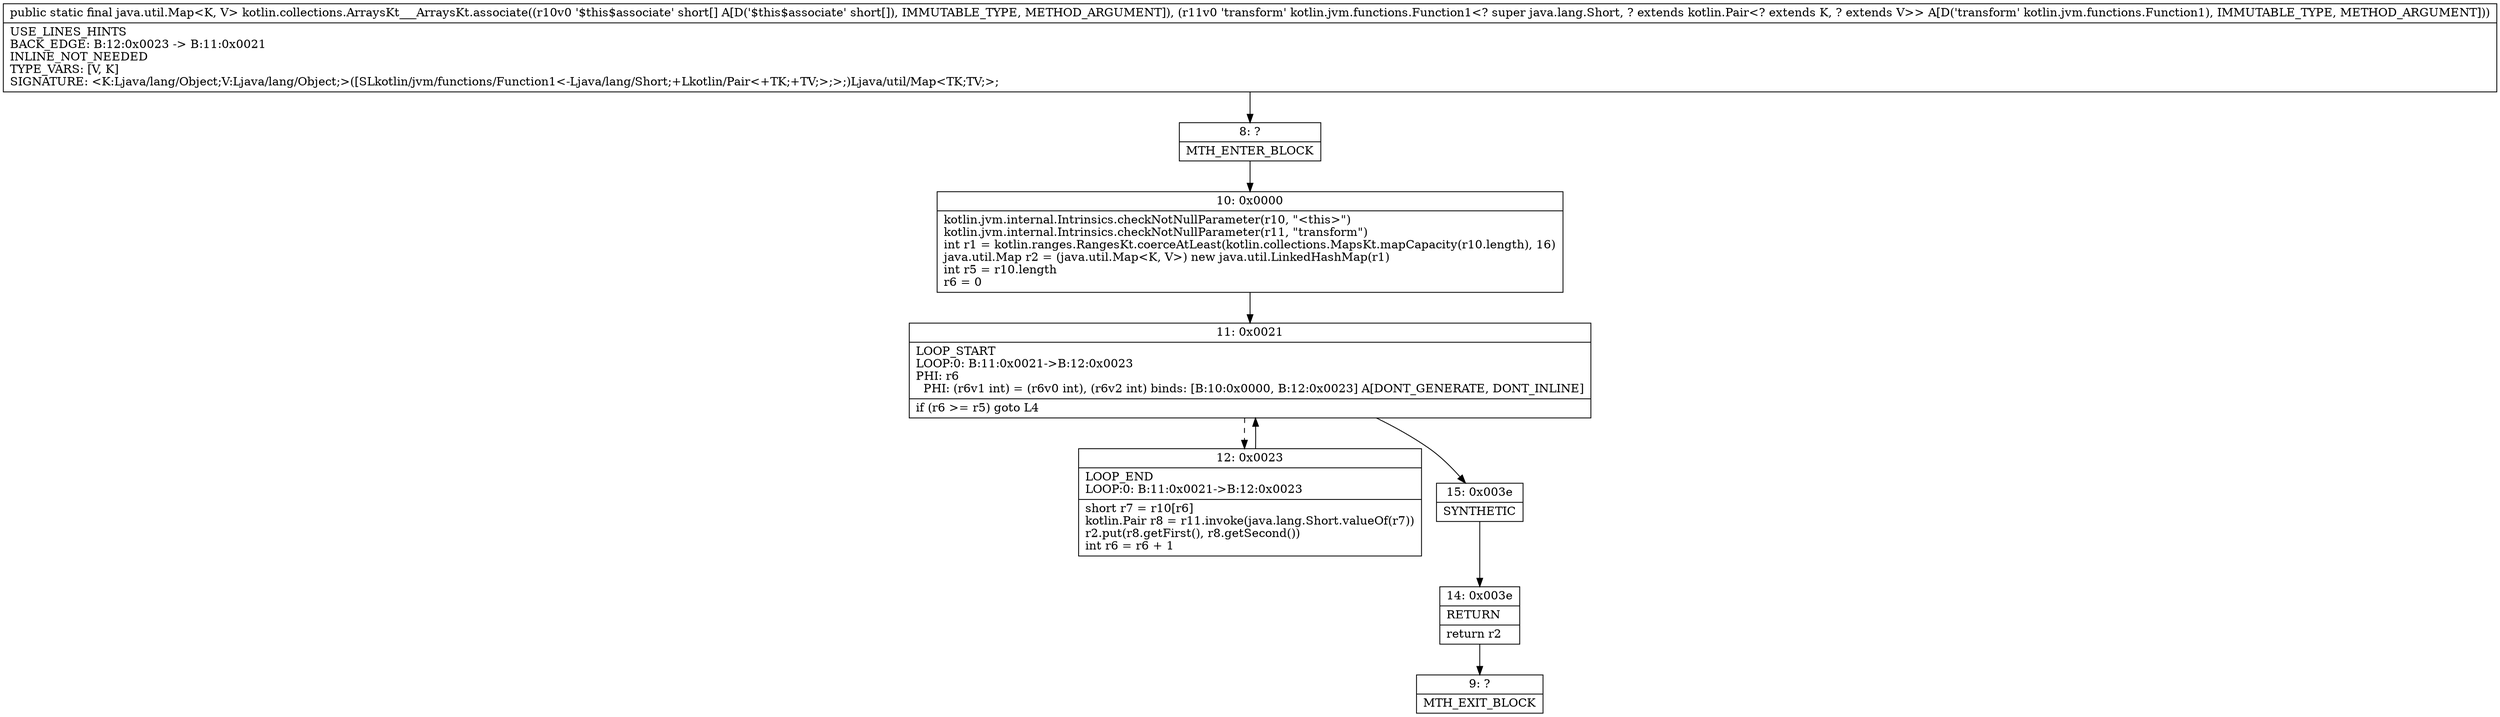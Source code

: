 digraph "CFG forkotlin.collections.ArraysKt___ArraysKt.associate([SLkotlin\/jvm\/functions\/Function1;)Ljava\/util\/Map;" {
Node_8 [shape=record,label="{8\:\ ?|MTH_ENTER_BLOCK\l}"];
Node_10 [shape=record,label="{10\:\ 0x0000|kotlin.jvm.internal.Intrinsics.checkNotNullParameter(r10, \"\<this\>\")\lkotlin.jvm.internal.Intrinsics.checkNotNullParameter(r11, \"transform\")\lint r1 = kotlin.ranges.RangesKt.coerceAtLeast(kotlin.collections.MapsKt.mapCapacity(r10.length), 16)\ljava.util.Map r2 = (java.util.Map\<K, V\>) new java.util.LinkedHashMap(r1)\lint r5 = r10.length\lr6 = 0\l}"];
Node_11 [shape=record,label="{11\:\ 0x0021|LOOP_START\lLOOP:0: B:11:0x0021\-\>B:12:0x0023\lPHI: r6 \l  PHI: (r6v1 int) = (r6v0 int), (r6v2 int) binds: [B:10:0x0000, B:12:0x0023] A[DONT_GENERATE, DONT_INLINE]\l|if (r6 \>= r5) goto L4\l}"];
Node_12 [shape=record,label="{12\:\ 0x0023|LOOP_END\lLOOP:0: B:11:0x0021\-\>B:12:0x0023\l|short r7 = r10[r6]\lkotlin.Pair r8 = r11.invoke(java.lang.Short.valueOf(r7))\lr2.put(r8.getFirst(), r8.getSecond())\lint r6 = r6 + 1\l}"];
Node_15 [shape=record,label="{15\:\ 0x003e|SYNTHETIC\l}"];
Node_14 [shape=record,label="{14\:\ 0x003e|RETURN\l|return r2\l}"];
Node_9 [shape=record,label="{9\:\ ?|MTH_EXIT_BLOCK\l}"];
MethodNode[shape=record,label="{public static final java.util.Map\<K, V\> kotlin.collections.ArraysKt___ArraysKt.associate((r10v0 '$this$associate' short[] A[D('$this$associate' short[]), IMMUTABLE_TYPE, METHOD_ARGUMENT]), (r11v0 'transform' kotlin.jvm.functions.Function1\<? super java.lang.Short, ? extends kotlin.Pair\<? extends K, ? extends V\>\> A[D('transform' kotlin.jvm.functions.Function1), IMMUTABLE_TYPE, METHOD_ARGUMENT]))  | USE_LINES_HINTS\lBACK_EDGE: B:12:0x0023 \-\> B:11:0x0021\lINLINE_NOT_NEEDED\lTYPE_VARS: [V, K]\lSIGNATURE: \<K:Ljava\/lang\/Object;V:Ljava\/lang\/Object;\>([SLkotlin\/jvm\/functions\/Function1\<\-Ljava\/lang\/Short;+Lkotlin\/Pair\<+TK;+TV;\>;\>;)Ljava\/util\/Map\<TK;TV;\>;\l}"];
MethodNode -> Node_8;Node_8 -> Node_10;
Node_10 -> Node_11;
Node_11 -> Node_12[style=dashed];
Node_11 -> Node_15;
Node_12 -> Node_11;
Node_15 -> Node_14;
Node_14 -> Node_9;
}


